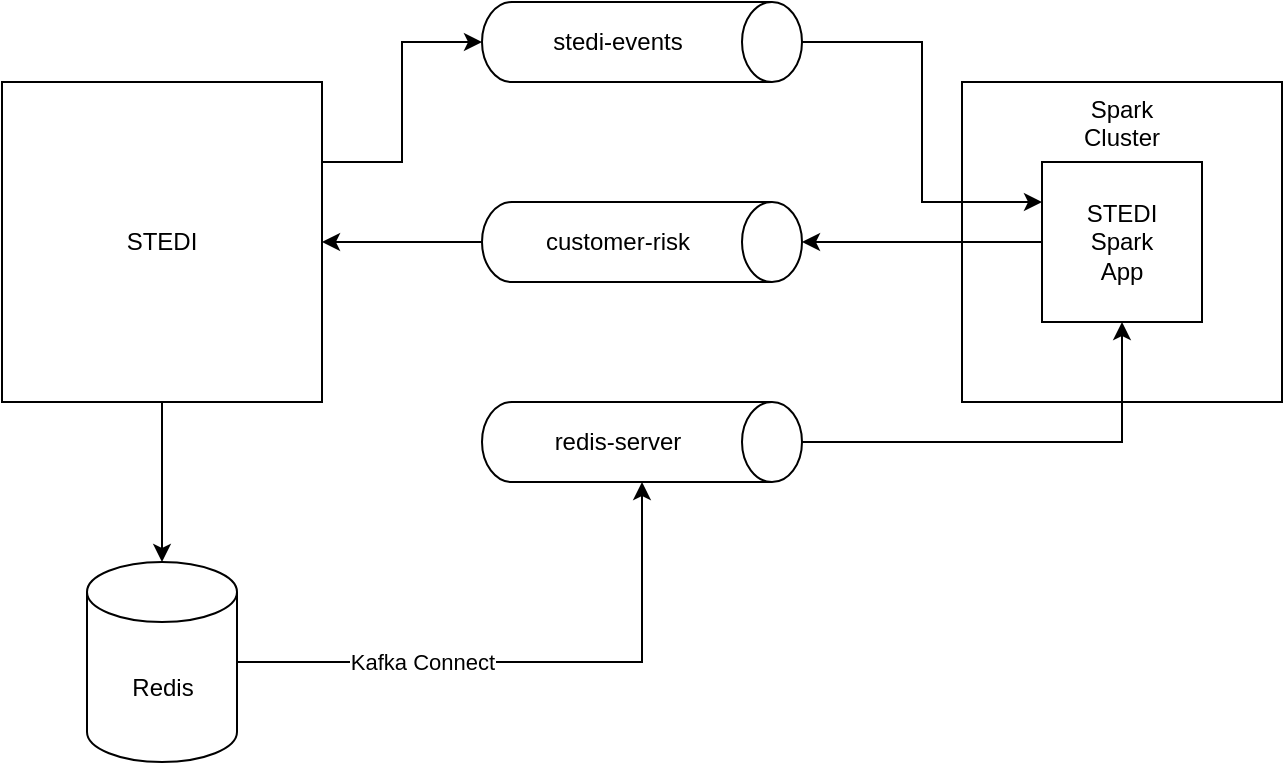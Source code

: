<mxfile version="20.2.2" type="device"><diagram id="SBYudN_kJ6oEtUX8f4Cr" name="Page-1"><mxGraphModel dx="1426" dy="767" grid="1" gridSize="10" guides="1" tooltips="1" connect="1" arrows="1" fold="1" page="0" pageScale="1" pageWidth="850" pageHeight="1100" math="0" shadow="0"><root><mxCell id="0"/><mxCell id="1" parent="0"/><mxCell id="Z8nyRx58_-5dQ_6Rlgve-11" style="edgeStyle=orthogonalEdgeStyle;rounded=0;orthogonalLoop=1;jettySize=auto;html=1;" edge="1" parent="1" source="Z8nyRx58_-5dQ_6Rlgve-1" target="Z8nyRx58_-5dQ_6Rlgve-6"><mxGeometry relative="1" as="geometry"/></mxCell><mxCell id="Z8nyRx58_-5dQ_6Rlgve-26" style="edgeStyle=orthogonalEdgeStyle;rounded=0;orthogonalLoop=1;jettySize=auto;html=1;exitX=1;exitY=0.25;exitDx=0;exitDy=0;entryX=0.5;entryY=1;entryDx=0;entryDy=0;entryPerimeter=0;endArrow=classic;endFill=1;" edge="1" parent="1" source="Z8nyRx58_-5dQ_6Rlgve-1" target="Z8nyRx58_-5dQ_6Rlgve-14"><mxGeometry relative="1" as="geometry"/></mxCell><mxCell id="Z8nyRx58_-5dQ_6Rlgve-1" value="&lt;div&gt;STEDI&lt;/div&gt;" style="whiteSpace=wrap;html=1;aspect=fixed;" vertex="1" parent="1"><mxGeometry x="160" y="200" width="160" height="160" as="geometry"/></mxCell><mxCell id="Z8nyRx58_-5dQ_6Rlgve-2" value="&lt;div&gt;Spark&lt;/div&gt;&lt;div&gt;Cluster&lt;br&gt;&lt;/div&gt;" style="whiteSpace=wrap;html=1;aspect=fixed;labelPosition=center;verticalLabelPosition=middle;align=center;verticalAlign=top;horizontal=1;" vertex="1" parent="1"><mxGeometry x="640" y="200" width="160" height="160" as="geometry"/></mxCell><mxCell id="Z8nyRx58_-5dQ_6Rlgve-27" style="edgeStyle=orthogonalEdgeStyle;rounded=0;orthogonalLoop=1;jettySize=auto;html=1;exitX=0;exitY=0.5;exitDx=0;exitDy=0;entryX=0.5;entryY=0;entryDx=0;entryDy=0;entryPerimeter=0;endArrow=classic;endFill=1;" edge="1" parent="1" source="Z8nyRx58_-5dQ_6Rlgve-3" target="Z8nyRx58_-5dQ_6Rlgve-20"><mxGeometry relative="1" as="geometry"/></mxCell><mxCell id="Z8nyRx58_-5dQ_6Rlgve-3" value="&lt;div&gt;STEDI&lt;/div&gt;&lt;div&gt;Spark&lt;/div&gt;&lt;div&gt;App&lt;br&gt;&lt;/div&gt;" style="whiteSpace=wrap;html=1;aspect=fixed;" vertex="1" parent="1"><mxGeometry x="680" y="240" width="80" height="80" as="geometry"/></mxCell><mxCell id="Z8nyRx58_-5dQ_6Rlgve-23" style="edgeStyle=orthogonalEdgeStyle;rounded=0;orthogonalLoop=1;jettySize=auto;html=1;exitX=1;exitY=0.5;exitDx=0;exitDy=0;exitPerimeter=0;entryX=1;entryY=0.5;entryDx=0;entryDy=0;entryPerimeter=0;endArrow=classic;endFill=1;" edge="1" parent="1" source="Z8nyRx58_-5dQ_6Rlgve-6" target="Z8nyRx58_-5dQ_6Rlgve-9"><mxGeometry relative="1" as="geometry"/></mxCell><mxCell id="Z8nyRx58_-5dQ_6Rlgve-29" value="&lt;div&gt;Kafka Connect&lt;/div&gt;" style="edgeLabel;html=1;align=center;verticalAlign=middle;resizable=0;points=[];" vertex="1" connectable="0" parent="Z8nyRx58_-5dQ_6Rlgve-23"><mxGeometry x="-0.374" relative="1" as="geometry"><mxPoint x="1" as="offset"/></mxGeometry></mxCell><mxCell id="Z8nyRx58_-5dQ_6Rlgve-6" value="Redis" style="shape=cylinder3;whiteSpace=wrap;html=1;boundedLbl=1;backgroundOutline=1;size=15;" vertex="1" parent="1"><mxGeometry x="202.5" y="440" width="75" height="100" as="geometry"/></mxCell><mxCell id="Z8nyRx58_-5dQ_6Rlgve-24" style="edgeStyle=orthogonalEdgeStyle;rounded=0;orthogonalLoop=1;jettySize=auto;html=1;exitX=0.5;exitY=0;exitDx=0;exitDy=0;exitPerimeter=0;entryX=0.5;entryY=1;entryDx=0;entryDy=0;endArrow=classic;endFill=1;" edge="1" parent="1" source="Z8nyRx58_-5dQ_6Rlgve-9" target="Z8nyRx58_-5dQ_6Rlgve-3"><mxGeometry relative="1" as="geometry"/></mxCell><mxCell id="Z8nyRx58_-5dQ_6Rlgve-9" value="redis-server" style="shape=cylinder3;whiteSpace=wrap;html=1;boundedLbl=1;backgroundOutline=1;size=15;direction=south;" vertex="1" parent="1"><mxGeometry x="400" y="360" width="160" height="40" as="geometry"/></mxCell><mxCell id="Z8nyRx58_-5dQ_6Rlgve-18" style="edgeStyle=orthogonalEdgeStyle;rounded=0;orthogonalLoop=1;jettySize=auto;html=1;entryX=0;entryY=0.25;entryDx=0;entryDy=0;endArrow=classic;endFill=1;" edge="1" parent="1" source="Z8nyRx58_-5dQ_6Rlgve-14" target="Z8nyRx58_-5dQ_6Rlgve-3"><mxGeometry relative="1" as="geometry"/></mxCell><mxCell id="Z8nyRx58_-5dQ_6Rlgve-14" value="stedi-events" style="shape=cylinder3;whiteSpace=wrap;html=1;boundedLbl=1;backgroundOutline=1;size=15;direction=south;" vertex="1" parent="1"><mxGeometry x="400" y="160" width="160" height="40" as="geometry"/></mxCell><mxCell id="Z8nyRx58_-5dQ_6Rlgve-28" style="edgeStyle=orthogonalEdgeStyle;rounded=0;orthogonalLoop=1;jettySize=auto;html=1;exitX=0.5;exitY=1;exitDx=0;exitDy=0;exitPerimeter=0;entryX=1;entryY=0.5;entryDx=0;entryDy=0;endArrow=classic;endFill=1;" edge="1" parent="1" source="Z8nyRx58_-5dQ_6Rlgve-20" target="Z8nyRx58_-5dQ_6Rlgve-1"><mxGeometry relative="1" as="geometry"/></mxCell><mxCell id="Z8nyRx58_-5dQ_6Rlgve-20" value="customer-risk" style="shape=cylinder3;whiteSpace=wrap;html=1;boundedLbl=1;backgroundOutline=1;size=15;direction=south;" vertex="1" parent="1"><mxGeometry x="400" y="260" width="160" height="40" as="geometry"/></mxCell></root></mxGraphModel></diagram></mxfile>